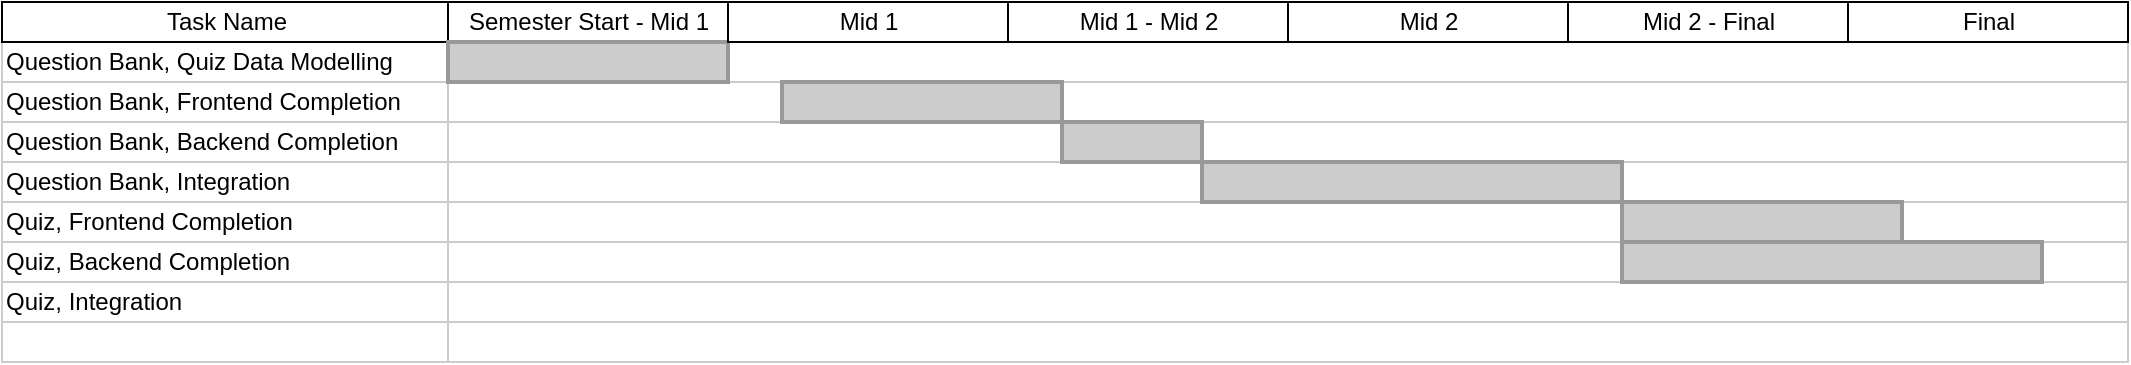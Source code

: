 <mxfile version="16.5.3" type="github">
  <diagram name="Page-1" id="fc2ac565-0d4e-3f0d-88b0-a54af1634ed7">
    <mxGraphModel dx="599" dy="386" grid="1" gridSize="10" guides="1" tooltips="1" connect="0" arrows="1" fold="1" page="1" pageScale="1.5" pageWidth="1169" pageHeight="827" background="none" math="0" shadow="0">
      <root>
        <mxCell id="0" style=";html=1;" />
        <mxCell id="1" style=";html=1;" parent="0" />
        <mxCell id="75" value="Question Bank, Quiz Data Modelling" style="align=left;strokeColor=#CCCCCC;html=1;" parent="1" vertex="1">
          <mxGeometry x="297" y="150" width="223" height="20" as="geometry" />
        </mxCell>
        <mxCell id="80" value="Question Bank, Frontend Completion" style="align=left;strokeColor=#CCCCCC;html=1;" parent="1" vertex="1">
          <mxGeometry x="297" y="170" width="223" height="20" as="geometry" />
        </mxCell>
        <mxCell id="85" value="Question Bank, Backend Completion" style="align=left;strokeColor=#CCCCCC;html=1;" parent="1" vertex="1">
          <mxGeometry x="297" y="190" width="223" height="20" as="geometry" />
        </mxCell>
        <mxCell id="90" value="Question Bank, Integration" style="align=left;strokeColor=#CCCCCC;html=1;" parent="1" vertex="1">
          <mxGeometry x="297" y="210" width="223" height="20" as="geometry" />
        </mxCell>
        <mxCell id="95" value="Quiz, Frontend Completion" style="align=left;strokeColor=#CCCCCC;html=1;" parent="1" vertex="1">
          <mxGeometry x="297" y="230" width="223" height="20" as="geometry" />
        </mxCell>
        <mxCell id="100" value="Quiz, Backend Completion" style="align=left;strokeColor=#CCCCCC;html=1;" parent="1" vertex="1">
          <mxGeometry x="297" y="250" width="223" height="20" as="geometry" />
        </mxCell>
        <mxCell id="2" value="Task Name" style="strokeWidth=1;fontStyle=0;html=1;" parent="1" vertex="1">
          <mxGeometry x="297" y="130" width="223" height="20" as="geometry" />
        </mxCell>
        <mxCell id="67c90442a009f359-289" value="Quiz, Integration" style="align=left;strokeColor=#CCCCCC;html=1;" parent="1" vertex="1">
          <mxGeometry x="297" y="270" width="223" height="20" as="geometry" />
        </mxCell>
        <mxCell id="67c90442a009f359-290" value="" style="align=left;strokeColor=#CCCCCC;html=1;" parent="1" vertex="1">
          <mxGeometry x="297" y="290" width="223" height="20" as="geometry" />
        </mxCell>
        <mxCell id="67c90442a009f359-291" value="" style="align=left;strokeColor=#CCCCCC;html=1;" parent="1" vertex="1">
          <mxGeometry x="617" y="150" width="743" height="20" as="geometry" />
        </mxCell>
        <mxCell id="4" value="Semester Start - Mid 1" style="strokeWidth=1;fontStyle=0;html=1;" parent="1" vertex="1">
          <mxGeometry x="520" y="130" width="140" height="20" as="geometry" />
        </mxCell>
        <mxCell id="67c90442a009f359-278" value="Mid 1 - Mid 2" style="strokeWidth=1;fontStyle=0;html=1;" parent="1" vertex="1">
          <mxGeometry x="800" y="130" width="140" height="20" as="geometry" />
        </mxCell>
        <mxCell id="67c90442a009f359-279" value="Mid 2" style="strokeWidth=1;fontStyle=0;html=1;" parent="1" vertex="1">
          <mxGeometry x="940" y="130" width="140" height="20" as="geometry" />
        </mxCell>
        <mxCell id="67c90442a009f359-280" value="Mid 2 - Final" style="strokeWidth=1;fontStyle=0;html=1;" parent="1" vertex="1">
          <mxGeometry x="1080" y="130" width="140" height="20" as="geometry" />
        </mxCell>
        <mxCell id="67c90442a009f359-281" value="Final" style="strokeWidth=1;fontStyle=0;html=1;" parent="1" vertex="1">
          <mxGeometry x="1220" y="130" width="140" height="20" as="geometry" />
        </mxCell>
        <mxCell id="67c90442a009f359-292" value="" style="align=left;strokeColor=#CCCCCC;html=1;" parent="1" vertex="1">
          <mxGeometry x="520" y="170" width="840" height="20" as="geometry" />
        </mxCell>
        <mxCell id="67c90442a009f359-293" value="" style="align=left;strokeColor=#CCCCCC;html=1;" parent="1" vertex="1">
          <mxGeometry x="520" y="190" width="840" height="20" as="geometry" />
        </mxCell>
        <mxCell id="67c90442a009f359-294" value="" style="align=left;strokeColor=#CCCCCC;html=1;" parent="1" vertex="1">
          <mxGeometry x="520" y="210" width="840" height="20" as="geometry" />
        </mxCell>
        <mxCell id="67c90442a009f359-295" value="" style="align=left;strokeColor=#CCCCCC;html=1;" parent="1" vertex="1">
          <mxGeometry x="520" y="230" width="840" height="20" as="geometry" />
        </mxCell>
        <mxCell id="67c90442a009f359-296" value="" style="align=left;strokeColor=#CCCCCC;html=1;" parent="1" vertex="1">
          <mxGeometry x="520" y="250" width="840" height="20" as="geometry" />
        </mxCell>
        <mxCell id="67c90442a009f359-297" value="" style="align=left;strokeColor=#CCCCCC;html=1;" parent="1" vertex="1">
          <mxGeometry x="520" y="270" width="840" height="20" as="geometry" />
        </mxCell>
        <mxCell id="67c90442a009f359-298" value="" style="align=left;strokeColor=#CCCCCC;html=1;" parent="1" vertex="1">
          <mxGeometry x="520" y="290" width="840" height="20" as="geometry" />
        </mxCell>
        <mxCell id="67c90442a009f359-299" value="" style="whiteSpace=wrap;html=1;strokeWidth=2;fillColor=#CCCCCC;gradientColor=none;fontSize=14;align=center;strokeColor=#999999;" parent="1" vertex="1">
          <mxGeometry x="520" y="150" width="140" height="20" as="geometry" />
        </mxCell>
        <mxCell id="67c90442a009f359-300" value="" style="whiteSpace=wrap;html=1;strokeWidth=2;fillColor=#CCCCCC;gradientColor=none;fontSize=14;align=center;strokeColor=#999999;" parent="1" vertex="1">
          <mxGeometry x="687" y="170" width="140" height="20" as="geometry" />
        </mxCell>
        <mxCell id="67c90442a009f359-301" value="" style="whiteSpace=wrap;html=1;strokeWidth=2;fillColor=#CCCCCC;gradientColor=none;fontSize=14;align=center;strokeColor=#999999;" parent="1" vertex="1">
          <mxGeometry x="827" y="190" width="70" height="20" as="geometry" />
        </mxCell>
        <mxCell id="67c90442a009f359-302" value="" style="whiteSpace=wrap;html=1;strokeWidth=2;fillColor=#CCCCCC;gradientColor=none;fontSize=14;align=center;strokeColor=#999999;" parent="1" vertex="1">
          <mxGeometry x="897" y="210" width="210" height="20" as="geometry" />
        </mxCell>
        <mxCell id="67c90442a009f359-303" value="" style="whiteSpace=wrap;html=1;strokeWidth=2;fillColor=#CCCCCC;gradientColor=none;fontSize=14;align=center;strokeColor=#999999;" parent="1" vertex="1">
          <mxGeometry x="1107" y="230" width="140" height="20" as="geometry" />
        </mxCell>
        <mxCell id="67c90442a009f359-304" value="" style="whiteSpace=wrap;html=1;strokeWidth=2;fillColor=#CCCCCC;gradientColor=none;fontSize=14;align=center;strokeColor=#999999;" parent="1" vertex="1">
          <mxGeometry x="1107" y="250" width="210" height="20" as="geometry" />
        </mxCell>
        <mxCell id="JHcdZS_edr6rCve4g2-p-106" value="Mid 1" style="strokeWidth=1;fontStyle=0;html=1;" vertex="1" parent="1">
          <mxGeometry x="660" y="130" width="140" height="20" as="geometry" />
        </mxCell>
      </root>
    </mxGraphModel>
  </diagram>
</mxfile>
